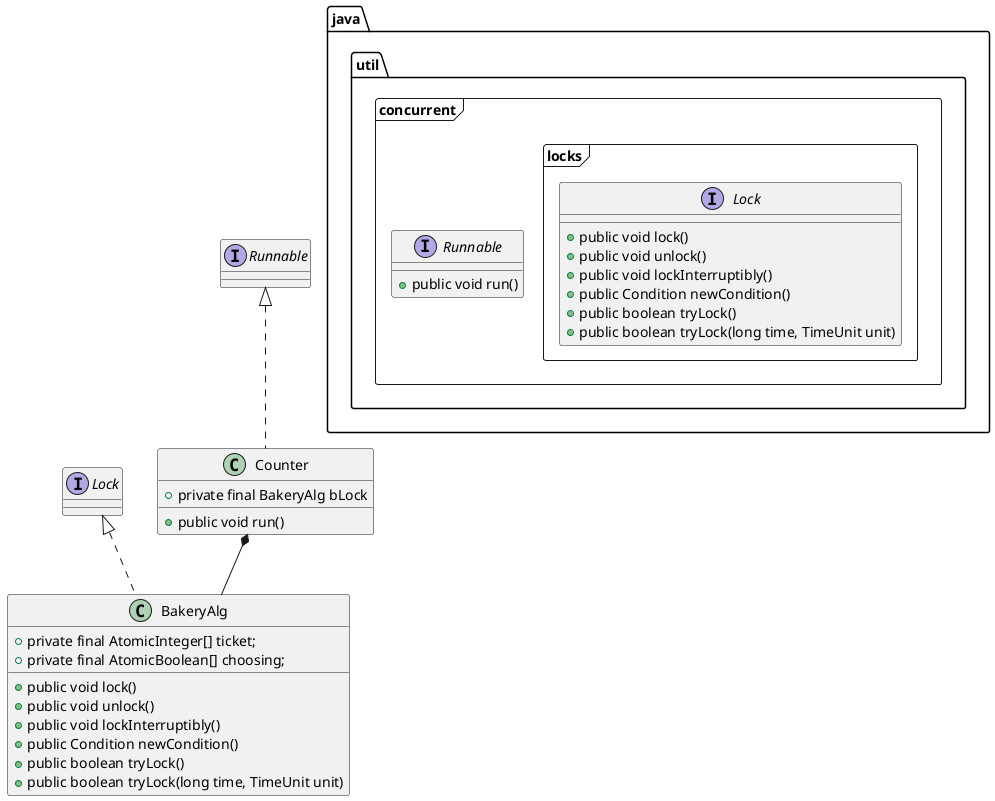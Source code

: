 @startuml
'https://plantuml.com/sequence-diagram

frame java.util.concurrent.locks{
    interface Lock{
        + public void lock()
        + public void unlock()
        + public void lockInterruptibly()
        + public Condition newCondition()
        + public boolean tryLock()
        + public boolean tryLock(long time, TimeUnit unit)
    }
}

class BakeryAlg implements Lock{
    + private final AtomicInteger[] ticket;
	+ private final AtomicBoolean[] choosing;
    + public void lock()
    + public void unlock()
    + public void lockInterruptibly()
    + public Condition newCondition()
    + public boolean tryLock()
    + public boolean tryLock(long time, TimeUnit unit)
}

frame java.util.concurrent{
    interface Runnable{
        + public void run()
    }
}

class Counter implements Runnable{
    + private final BakeryAlg bLock
    + public void run()
}


Counter *-- BakeryAlg

@enduml